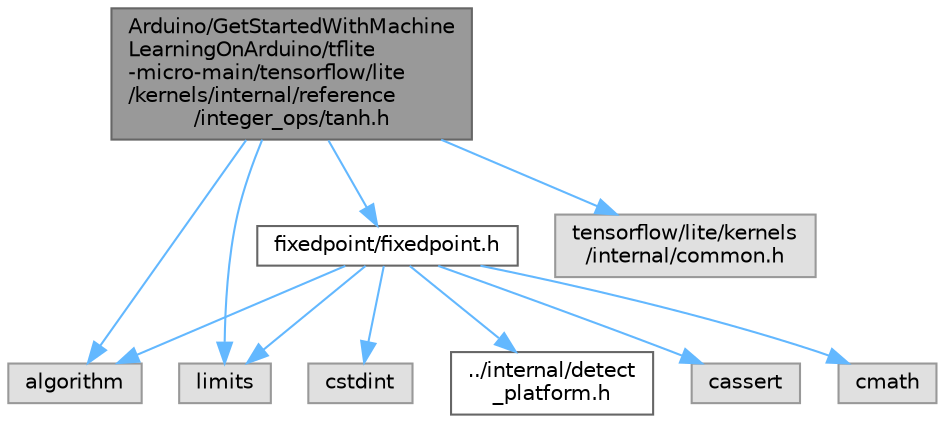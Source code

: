 digraph "Arduino/GetStartedWithMachineLearningOnArduino/tflite-micro-main/tensorflow/lite/kernels/internal/reference/integer_ops/tanh.h"
{
 // LATEX_PDF_SIZE
  bgcolor="transparent";
  edge [fontname=Helvetica,fontsize=10,labelfontname=Helvetica,labelfontsize=10];
  node [fontname=Helvetica,fontsize=10,shape=box,height=0.2,width=0.4];
  Node1 [id="Node000001",label="Arduino/GetStartedWithMachine\lLearningOnArduino/tflite\l-micro-main/tensorflow/lite\l/kernels/internal/reference\l/integer_ops/tanh.h",height=0.2,width=0.4,color="gray40", fillcolor="grey60", style="filled", fontcolor="black",tooltip=" "];
  Node1 -> Node2 [id="edge1_Node000001_Node000002",color="steelblue1",style="solid",tooltip=" "];
  Node2 [id="Node000002",label="algorithm",height=0.2,width=0.4,color="grey60", fillcolor="#E0E0E0", style="filled",tooltip=" "];
  Node1 -> Node3 [id="edge2_Node000001_Node000003",color="steelblue1",style="solid",tooltip=" "];
  Node3 [id="Node000003",label="limits",height=0.2,width=0.4,color="grey60", fillcolor="#E0E0E0", style="filled",tooltip=" "];
  Node1 -> Node4 [id="edge3_Node000001_Node000004",color="steelblue1",style="solid",tooltip=" "];
  Node4 [id="Node000004",label="fixedpoint/fixedpoint.h",height=0.2,width=0.4,color="grey40", fillcolor="white", style="filled",URL="$fixedpoint_8h.html",tooltip=" "];
  Node4 -> Node2 [id="edge4_Node000004_Node000002",color="steelblue1",style="solid",tooltip=" "];
  Node4 -> Node5 [id="edge5_Node000004_Node000005",color="steelblue1",style="solid",tooltip=" "];
  Node5 [id="Node000005",label="cassert",height=0.2,width=0.4,color="grey60", fillcolor="#E0E0E0", style="filled",tooltip=" "];
  Node4 -> Node6 [id="edge6_Node000004_Node000006",color="steelblue1",style="solid",tooltip=" "];
  Node6 [id="Node000006",label="cmath",height=0.2,width=0.4,color="grey60", fillcolor="#E0E0E0", style="filled",tooltip=" "];
  Node4 -> Node7 [id="edge7_Node000004_Node000007",color="steelblue1",style="solid",tooltip=" "];
  Node7 [id="Node000007",label="cstdint",height=0.2,width=0.4,color="grey60", fillcolor="#E0E0E0", style="filled",tooltip=" "];
  Node4 -> Node3 [id="edge8_Node000004_Node000003",color="steelblue1",style="solid",tooltip=" "];
  Node4 -> Node8 [id="edge9_Node000004_Node000008",color="steelblue1",style="solid",tooltip=" "];
  Node8 [id="Node000008",label="../internal/detect\l_platform.h",height=0.2,width=0.4,color="grey40", fillcolor="white", style="filled",URL="$detect__platform_8h.html",tooltip=" "];
  Node1 -> Node9 [id="edge10_Node000001_Node000009",color="steelblue1",style="solid",tooltip=" "];
  Node9 [id="Node000009",label="tensorflow/lite/kernels\l/internal/common.h",height=0.2,width=0.4,color="grey60", fillcolor="#E0E0E0", style="filled",tooltip=" "];
}

